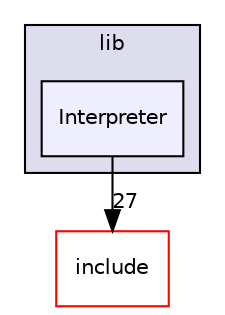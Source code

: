 digraph "lib/Interpreter" {
  bgcolor=transparent;
  compound=true
  node [ fontsize="10", fontname="Helvetica"];
  edge [ labelfontsize="10", labelfontname="Helvetica"];
  subgraph clusterdir_97aefd0d527b934f1d99a682da8fe6a9 {
    graph [ bgcolor="#ddddee", pencolor="black", label="lib" fontname="Helvetica", fontsize="10", URL="dir_97aefd0d527b934f1d99a682da8fe6a9.html"]
  dir_a100066848e7abe4f980d2c4aa48ad34 [shape=box, label="Interpreter", style="filled", fillcolor="#eeeeff", pencolor="black", URL="dir_a100066848e7abe4f980d2c4aa48ad34.html"];
  }
  dir_d44c64559bbebec7f509842c48db8b23 [shape=box label="include" color="red" URL="dir_d44c64559bbebec7f509842c48db8b23.html"];
  dir_a100066848e7abe4f980d2c4aa48ad34->dir_d44c64559bbebec7f509842c48db8b23 [headlabel="27", labeldistance=1.5 headhref="dir_000049_000001.html"];
}
